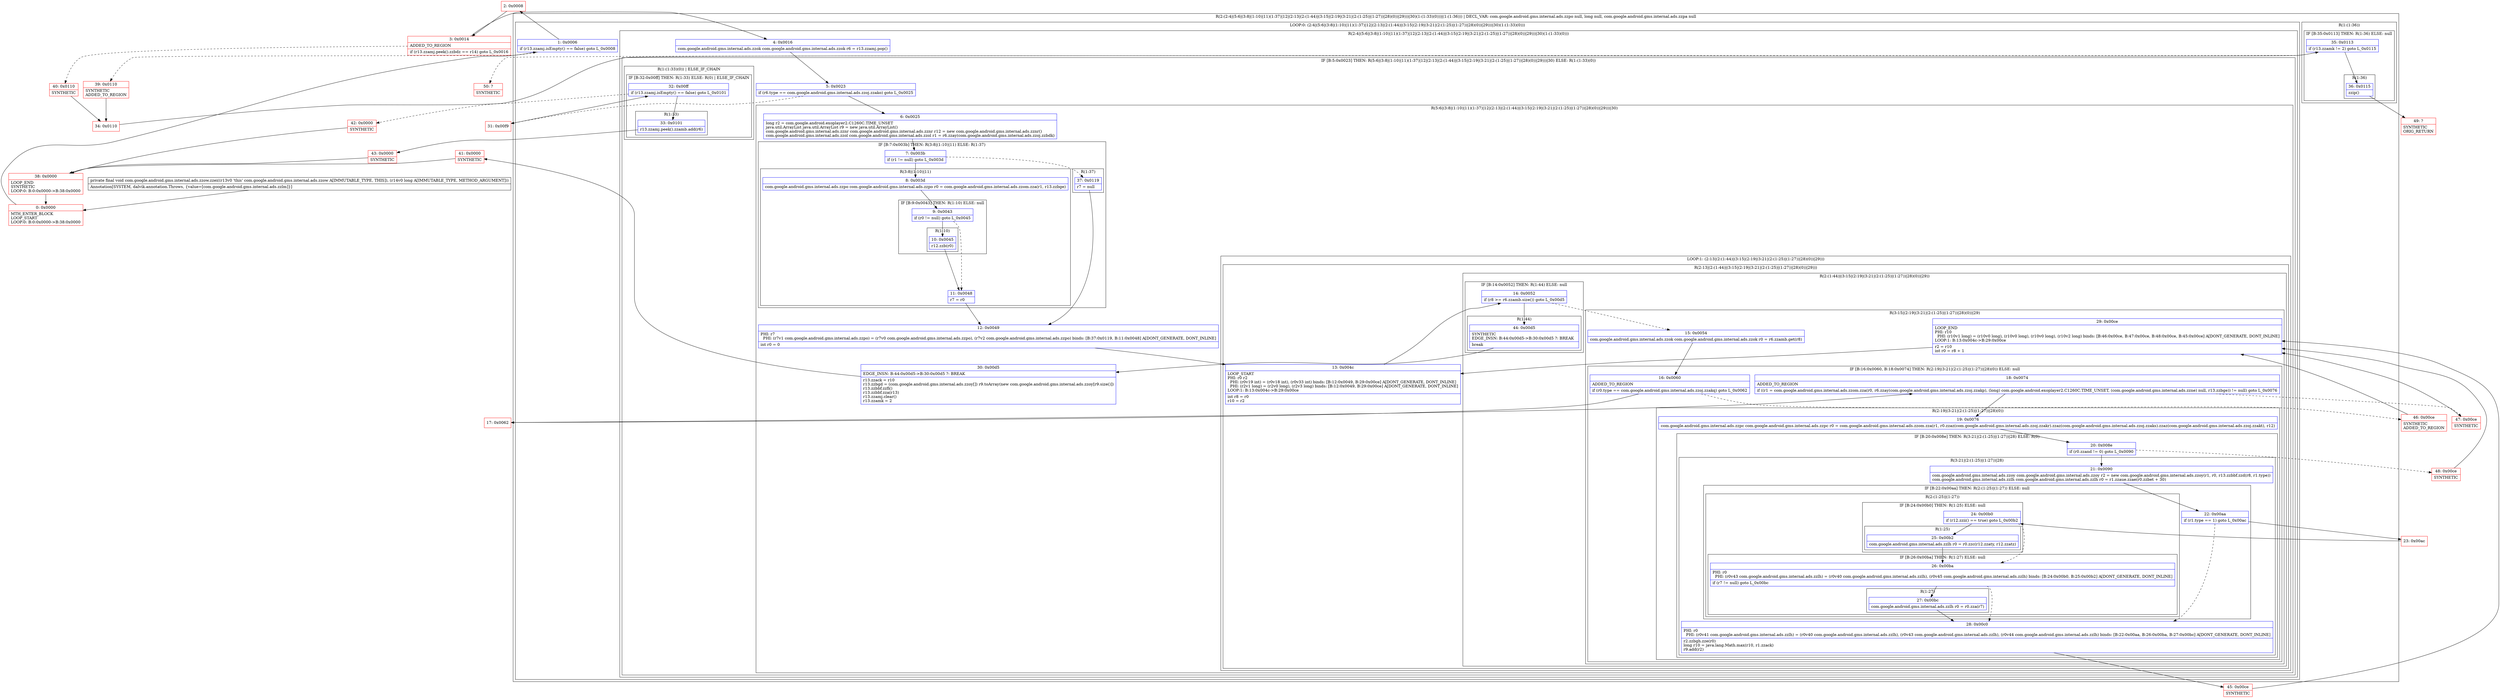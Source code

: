 digraph "CFG forcom.google.android.gms.internal.ads.zzow.zzei(J)V" {
subgraph cluster_Region_1757074308 {
label = "R(2:(2:4|(5:6|(3:8|(1:10)|11)(1:37)|12|(2:13|(2:(1:44)|(3:15|(2:19|(3:21|(2:(1:25)|(1:27))|28)(0))|29)))|30)(1:(1:33)(0)))|(1:(1:36))) | DECL_VAR: com.google.android.gms.internal.ads.zzpo null, long null, com.google.android.gms.internal.ads.zzpa null\l";
node [shape=record,color=blue];
subgraph cluster_LoopRegion_1301450786 {
label = "LOOP:0: (2:4|(5:6|(3:8|(1:10)|11)(1:37)|12|(2:13|(2:(1:44)|(3:15|(2:19|(3:21|(2:(1:25)|(1:27))|28)(0))|29)))|30)(1:(1:33)(0)))";
node [shape=record,color=blue];
Node_1 [shape=record,label="{1\:\ 0x0006|if (r13.zzamj.isEmpty() == false) goto L_0x0008\l}"];
subgraph cluster_Region_228850532 {
label = "R(2:4|(5:6|(3:8|(1:10)|11)(1:37)|12|(2:13|(2:(1:44)|(3:15|(2:19|(3:21|(2:(1:25)|(1:27))|28)(0))|29)))|30)(1:(1:33)(0)))";
node [shape=record,color=blue];
Node_4 [shape=record,label="{4\:\ 0x0016|com.google.android.gms.internal.ads.zzok com.google.android.gms.internal.ads.zzok r6 = r13.zzamj.pop()\l}"];
subgraph cluster_IfRegion_3201670 {
label = "IF [B:5:0x0023] THEN: R(5:6|(3:8|(1:10)|11)(1:37)|12|(2:13|(2:(1:44)|(3:15|(2:19|(3:21|(2:(1:25)|(1:27))|28)(0))|29)))|30) ELSE: R(1:(1:33)(0))";
node [shape=record,color=blue];
Node_5 [shape=record,label="{5\:\ 0x0023|if (r6.type == com.google.android.gms.internal.ads.zzoj.zzako) goto L_0x0025\l}"];
subgraph cluster_Region_1748541382 {
label = "R(5:6|(3:8|(1:10)|11)(1:37)|12|(2:13|(2:(1:44)|(3:15|(2:19|(3:21|(2:(1:25)|(1:27))|28)(0))|29)))|30)";
node [shape=record,color=blue];
Node_6 [shape=record,label="{6\:\ 0x0025|long r2 = com.google.android.exoplayer2.C1260C.TIME_UNSET\ljava.util.ArrayList java.util.ArrayList r9 = new java.util.ArrayList()\lcom.google.android.gms.internal.ads.zznr com.google.android.gms.internal.ads.zznr r12 = new com.google.android.gms.internal.ads.zznr()\lcom.google.android.gms.internal.ads.zzol com.google.android.gms.internal.ads.zzol r1 = r6.zzay(com.google.android.gms.internal.ads.zzoj.zzbdk)\l}"];
subgraph cluster_IfRegion_2115654246 {
label = "IF [B:7:0x003b] THEN: R(3:8|(1:10)|11) ELSE: R(1:37)";
node [shape=record,color=blue];
Node_7 [shape=record,label="{7\:\ 0x003b|if (r1 != null) goto L_0x003d\l}"];
subgraph cluster_Region_461002020 {
label = "R(3:8|(1:10)|11)";
node [shape=record,color=blue];
Node_8 [shape=record,label="{8\:\ 0x003d|com.google.android.gms.internal.ads.zzpo com.google.android.gms.internal.ads.zzpo r0 = com.google.android.gms.internal.ads.zzom.zza(r1, r13.zzbge)\l}"];
subgraph cluster_IfRegion_1169628600 {
label = "IF [B:9:0x0043] THEN: R(1:10) ELSE: null";
node [shape=record,color=blue];
Node_9 [shape=record,label="{9\:\ 0x0043|if (r0 != null) goto L_0x0045\l}"];
subgraph cluster_Region_115015541 {
label = "R(1:10)";
node [shape=record,color=blue];
Node_10 [shape=record,label="{10\:\ 0x0045|r12.zzb(r0)\l}"];
}
}
Node_11 [shape=record,label="{11\:\ 0x0048|r7 = r0\l}"];
}
subgraph cluster_Region_1586577659 {
label = "R(1:37)";
node [shape=record,color=blue];
Node_37 [shape=record,label="{37\:\ 0x0119|r7 = null\l}"];
}
}
Node_12 [shape=record,label="{12\:\ 0x0049|PHI: r7 \l  PHI: (r7v1 com.google.android.gms.internal.ads.zzpo) = (r7v0 com.google.android.gms.internal.ads.zzpo), (r7v2 com.google.android.gms.internal.ads.zzpo) binds: [B:37:0x0119, B:11:0x0048] A[DONT_GENERATE, DONT_INLINE]\l|int r0 = 0\l}"];
subgraph cluster_LoopRegion_1319561469 {
label = "LOOP:1: (2:13|(2:(1:44)|(3:15|(2:19|(3:21|(2:(1:25)|(1:27))|28)(0))|29)))";
node [shape=record,color=blue];
subgraph cluster_Region_272702418 {
label = "R(2:13|(2:(1:44)|(3:15|(2:19|(3:21|(2:(1:25)|(1:27))|28)(0))|29)))";
node [shape=record,color=blue];
Node_13 [shape=record,label="{13\:\ 0x004c|LOOP_START\lPHI: r0 r2 \l  PHI: (r0v19 int) = (r0v18 int), (r0v33 int) binds: [B:12:0x0049, B:29:0x00ce] A[DONT_GENERATE, DONT_INLINE]\l  PHI: (r2v1 long) = (r2v0 long), (r2v3 long) binds: [B:12:0x0049, B:29:0x00ce] A[DONT_GENERATE, DONT_INLINE]\lLOOP:1: B:13:0x004c\-\>B:29:0x00ce\l|int r8 = r0\lr10 = r2\l}"];
subgraph cluster_Region_1871637102 {
label = "R(2:(1:44)|(3:15|(2:19|(3:21|(2:(1:25)|(1:27))|28)(0))|29))";
node [shape=record,color=blue];
subgraph cluster_IfRegion_250941623 {
label = "IF [B:14:0x0052] THEN: R(1:44) ELSE: null";
node [shape=record,color=blue];
Node_14 [shape=record,label="{14\:\ 0x0052|if (r8 \>= r6.zzamb.size()) goto L_0x00d5\l}"];
subgraph cluster_Region_1368797928 {
label = "R(1:44)";
node [shape=record,color=blue];
Node_44 [shape=record,label="{44\:\ 0x00d5|SYNTHETIC\lEDGE_INSN: B:44:0x00d5\-\>B:30:0x00d5 ?: BREAK  \l|break\l}"];
}
}
subgraph cluster_Region_471835350 {
label = "R(3:15|(2:19|(3:21|(2:(1:25)|(1:27))|28)(0))|29)";
node [shape=record,color=blue];
Node_15 [shape=record,label="{15\:\ 0x0054|com.google.android.gms.internal.ads.zzok com.google.android.gms.internal.ads.zzok r0 = r6.zzamb.get(r8)\l}"];
subgraph cluster_IfRegion_452833081 {
label = "IF [B:16:0x0060, B:18:0x0074] THEN: R(2:19|(3:21|(2:(1:25)|(1:27))|28)(0)) ELSE: null";
node [shape=record,color=blue];
Node_16 [shape=record,label="{16\:\ 0x0060|ADDED_TO_REGION\l|if (r0.type == com.google.android.gms.internal.ads.zzoj.zzakq) goto L_0x0062\l}"];
Node_18 [shape=record,label="{18\:\ 0x0074|ADDED_TO_REGION\l|if ((r1 = com.google.android.gms.internal.ads.zzom.zza(r0, r6.zzay(com.google.android.gms.internal.ads.zzoj.zzakp), (long) com.google.android.exoplayer2.C1260C.TIME_UNSET, (com.google.android.gms.internal.ads.zzne) null, r13.zzbge)) != null) goto L_0x0076\l}"];
subgraph cluster_Region_242056476 {
label = "R(2:19|(3:21|(2:(1:25)|(1:27))|28)(0))";
node [shape=record,color=blue];
Node_19 [shape=record,label="{19\:\ 0x0076|com.google.android.gms.internal.ads.zzpc com.google.android.gms.internal.ads.zzpc r0 = com.google.android.gms.internal.ads.zzom.zza(r1, r0.zzaz(com.google.android.gms.internal.ads.zzoj.zzakr).zzaz(com.google.android.gms.internal.ads.zzoj.zzaks).zzaz(com.google.android.gms.internal.ads.zzoj.zzakt), r12)\l}"];
subgraph cluster_IfRegion_537417081 {
label = "IF [B:20:0x008e] THEN: R(3:21|(2:(1:25)|(1:27))|28) ELSE: R(0)";
node [shape=record,color=blue];
Node_20 [shape=record,label="{20\:\ 0x008e|if (r0.zzand != 0) goto L_0x0090\l}"];
subgraph cluster_Region_1906901534 {
label = "R(3:21|(2:(1:25)|(1:27))|28)";
node [shape=record,color=blue];
Node_21 [shape=record,label="{21\:\ 0x0090|com.google.android.gms.internal.ads.zzoy com.google.android.gms.internal.ads.zzoy r2 = new com.google.android.gms.internal.ads.zzoy(r1, r0, r13.zzbbf.zzd(r8, r1.type))\lcom.google.android.gms.internal.ads.zzlh com.google.android.gms.internal.ads.zzlh r0 = r1.zzaue.zzae(r0.zzbet + 30)\l}"];
subgraph cluster_IfRegion_148679544 {
label = "IF [B:22:0x00aa] THEN: R(2:(1:25)|(1:27)) ELSE: null";
node [shape=record,color=blue];
Node_22 [shape=record,label="{22\:\ 0x00aa|if (r1.type == 1) goto L_0x00ac\l}"];
subgraph cluster_Region_1900301214 {
label = "R(2:(1:25)|(1:27))";
node [shape=record,color=blue];
subgraph cluster_IfRegion_384465032 {
label = "IF [B:24:0x00b0] THEN: R(1:25) ELSE: null";
node [shape=record,color=blue];
Node_24 [shape=record,label="{24\:\ 0x00b0|if (r12.zzii() == true) goto L_0x00b2\l}"];
subgraph cluster_Region_803873209 {
label = "R(1:25)";
node [shape=record,color=blue];
Node_25 [shape=record,label="{25\:\ 0x00b2|com.google.android.gms.internal.ads.zzlh r0 = r0.zzc(r12.zzaty, r12.zzatz)\l}"];
}
}
subgraph cluster_IfRegion_1770062402 {
label = "IF [B:26:0x00ba] THEN: R(1:27) ELSE: null";
node [shape=record,color=blue];
Node_26 [shape=record,label="{26\:\ 0x00ba|PHI: r0 \l  PHI: (r0v43 com.google.android.gms.internal.ads.zzlh) = (r0v40 com.google.android.gms.internal.ads.zzlh), (r0v45 com.google.android.gms.internal.ads.zzlh) binds: [B:24:0x00b0, B:25:0x00b2] A[DONT_GENERATE, DONT_INLINE]\l|if (r7 != null) goto L_0x00bc\l}"];
subgraph cluster_Region_212707964 {
label = "R(1:27)";
node [shape=record,color=blue];
Node_27 [shape=record,label="{27\:\ 0x00bc|com.google.android.gms.internal.ads.zzlh r0 = r0.zza(r7)\l}"];
}
}
}
}
Node_28 [shape=record,label="{28\:\ 0x00c0|PHI: r0 \l  PHI: (r0v41 com.google.android.gms.internal.ads.zzlh) = (r0v40 com.google.android.gms.internal.ads.zzlh), (r0v43 com.google.android.gms.internal.ads.zzlh), (r0v44 com.google.android.gms.internal.ads.zzlh) binds: [B:22:0x00aa, B:26:0x00ba, B:27:0x00bc] A[DONT_GENERATE, DONT_INLINE]\l|r2.zzbgh.zze(r0)\llong r10 = java.lang.Math.max(r10, r1.zzack)\lr9.add(r2)\l}"];
}
subgraph cluster_Region_157318376 {
label = "R(0)";
node [shape=record,color=blue];
}
}
}
}
Node_29 [shape=record,label="{29\:\ 0x00ce|LOOP_END\lPHI: r10 \l  PHI: (r10v1 long) = (r10v0 long), (r10v0 long), (r10v0 long), (r10v2 long) binds: [B:46:0x00ce, B:47:0x00ce, B:48:0x00ce, B:45:0x00ce] A[DONT_GENERATE, DONT_INLINE]\lLOOP:1: B:13:0x004c\-\>B:29:0x00ce\l|r2 = r10\lint r0 = r8 + 1\l}"];
}
}
}
}
Node_30 [shape=record,label="{30\:\ 0x00d5|EDGE_INSN: B:44:0x00d5\-\>B:30:0x00d5 ?: BREAK  \l|r13.zzack = r10\lr13.zzbgd = (com.google.android.gms.internal.ads.zzoy[]) r9.toArray(new com.google.android.gms.internal.ads.zzoy[r9.size()])\lr13.zzbbf.zzfi()\lr13.zzbbf.zza(r13)\lr13.zzamj.clear()\lr13.zzamk = 2\l}"];
}
subgraph cluster_Region_1678410199 {
label = "R(1:(1:33)(0)) | ELSE_IF_CHAIN\l";
node [shape=record,color=blue];
subgraph cluster_IfRegion_927018611 {
label = "IF [B:32:0x00ff] THEN: R(1:33) ELSE: R(0) | ELSE_IF_CHAIN\l";
node [shape=record,color=blue];
Node_32 [shape=record,label="{32\:\ 0x00ff|if (r13.zzamj.isEmpty() == false) goto L_0x0101\l}"];
subgraph cluster_Region_907527439 {
label = "R(1:33)";
node [shape=record,color=blue];
Node_33 [shape=record,label="{33\:\ 0x0101|r13.zzamj.peek().zzamb.add(r6)\l}"];
}
subgraph cluster_Region_1454614987 {
label = "R(0)";
node [shape=record,color=blue];
}
}
}
}
}
}
subgraph cluster_Region_1555962057 {
label = "R(1:(1:36))";
node [shape=record,color=blue];
subgraph cluster_IfRegion_1820999344 {
label = "IF [B:35:0x0113] THEN: R(1:36) ELSE: null";
node [shape=record,color=blue];
Node_35 [shape=record,label="{35\:\ 0x0113|if (r13.zzamk != 2) goto L_0x0115\l}"];
subgraph cluster_Region_1384556516 {
label = "R(1:36)";
node [shape=record,color=blue];
Node_36 [shape=record,label="{36\:\ 0x0115|zzip()\l}"];
}
}
}
}
Node_0 [shape=record,color=red,label="{0\:\ 0x0000|MTH_ENTER_BLOCK\lLOOP_START\lLOOP:0: B:0:0x0000\-\>B:38:0x0000\l}"];
Node_2 [shape=record,color=red,label="{2\:\ 0x0008}"];
Node_3 [shape=record,color=red,label="{3\:\ 0x0014|ADDED_TO_REGION\l|if (r13.zzamj.peek().zzbdz == r14) goto L_0x0016\l}"];
Node_17 [shape=record,color=red,label="{17\:\ 0x0062}"];
Node_23 [shape=record,color=red,label="{23\:\ 0x00ac}"];
Node_31 [shape=record,color=red,label="{31\:\ 0x00f9}"];
Node_34 [shape=record,color=red,label="{34\:\ 0x0110}"];
Node_38 [shape=record,color=red,label="{38\:\ 0x0000|LOOP_END\lSYNTHETIC\lLOOP:0: B:0:0x0000\-\>B:38:0x0000\l}"];
Node_39 [shape=record,color=red,label="{39\:\ 0x0110|SYNTHETIC\lADDED_TO_REGION\l}"];
Node_40 [shape=record,color=red,label="{40\:\ 0x0110|SYNTHETIC\l}"];
Node_41 [shape=record,color=red,label="{41\:\ 0x0000|SYNTHETIC\l}"];
Node_42 [shape=record,color=red,label="{42\:\ 0x0000|SYNTHETIC\l}"];
Node_43 [shape=record,color=red,label="{43\:\ 0x0000|SYNTHETIC\l}"];
Node_45 [shape=record,color=red,label="{45\:\ 0x00ce|SYNTHETIC\l}"];
Node_46 [shape=record,color=red,label="{46\:\ 0x00ce|SYNTHETIC\lADDED_TO_REGION\l}"];
Node_47 [shape=record,color=red,label="{47\:\ 0x00ce|SYNTHETIC\l}"];
Node_48 [shape=record,color=red,label="{48\:\ 0x00ce|SYNTHETIC\l}"];
Node_49 [shape=record,color=red,label="{49\:\ ?|SYNTHETIC\lORIG_RETURN\l}"];
Node_50 [shape=record,color=red,label="{50\:\ ?|SYNTHETIC\l}"];
MethodNode[shape=record,label="{private final void com.google.android.gms.internal.ads.zzow.zzei((r13v0 'this' com.google.android.gms.internal.ads.zzow A[IMMUTABLE_TYPE, THIS]), (r14v0 long A[IMMUTABLE_TYPE, METHOD_ARGUMENT]))  | Annotation[SYSTEM, dalvik.annotation.Throws, \{value=[com.google.android.gms.internal.ads.zzlm]\}]\l}"];
MethodNode -> Node_0;
Node_1 -> Node_2;
Node_1 -> Node_39[style=dashed];
Node_4 -> Node_5;
Node_5 -> Node_6;
Node_5 -> Node_31[style=dashed];
Node_6 -> Node_7;
Node_7 -> Node_8;
Node_7 -> Node_37[style=dashed];
Node_8 -> Node_9;
Node_9 -> Node_10;
Node_9 -> Node_11[style=dashed];
Node_10 -> Node_11;
Node_11 -> Node_12;
Node_37 -> Node_12;
Node_12 -> Node_13;
Node_13 -> Node_14;
Node_14 -> Node_15[style=dashed];
Node_14 -> Node_44;
Node_44 -> Node_30;
Node_15 -> Node_16;
Node_16 -> Node_17;
Node_16 -> Node_46[style=dashed];
Node_18 -> Node_19;
Node_18 -> Node_47[style=dashed];
Node_19 -> Node_20;
Node_20 -> Node_21;
Node_20 -> Node_48[style=dashed];
Node_21 -> Node_22;
Node_22 -> Node_23;
Node_22 -> Node_28[style=dashed];
Node_24 -> Node_25;
Node_24 -> Node_26[style=dashed];
Node_25 -> Node_26;
Node_26 -> Node_27;
Node_26 -> Node_28[style=dashed];
Node_27 -> Node_28;
Node_28 -> Node_45;
Node_29 -> Node_13;
Node_30 -> Node_41;
Node_32 -> Node_33;
Node_32 -> Node_42[style=dashed];
Node_33 -> Node_43;
Node_35 -> Node_36;
Node_35 -> Node_50[style=dashed];
Node_36 -> Node_49;
Node_0 -> Node_1;
Node_2 -> Node_3;
Node_3 -> Node_4;
Node_3 -> Node_40[style=dashed];
Node_17 -> Node_18;
Node_23 -> Node_24;
Node_31 -> Node_32;
Node_34 -> Node_35;
Node_38 -> Node_0;
Node_39 -> Node_34;
Node_40 -> Node_34;
Node_41 -> Node_38;
Node_42 -> Node_38;
Node_43 -> Node_38;
Node_45 -> Node_29;
Node_46 -> Node_29;
Node_47 -> Node_29;
Node_48 -> Node_29;
}

